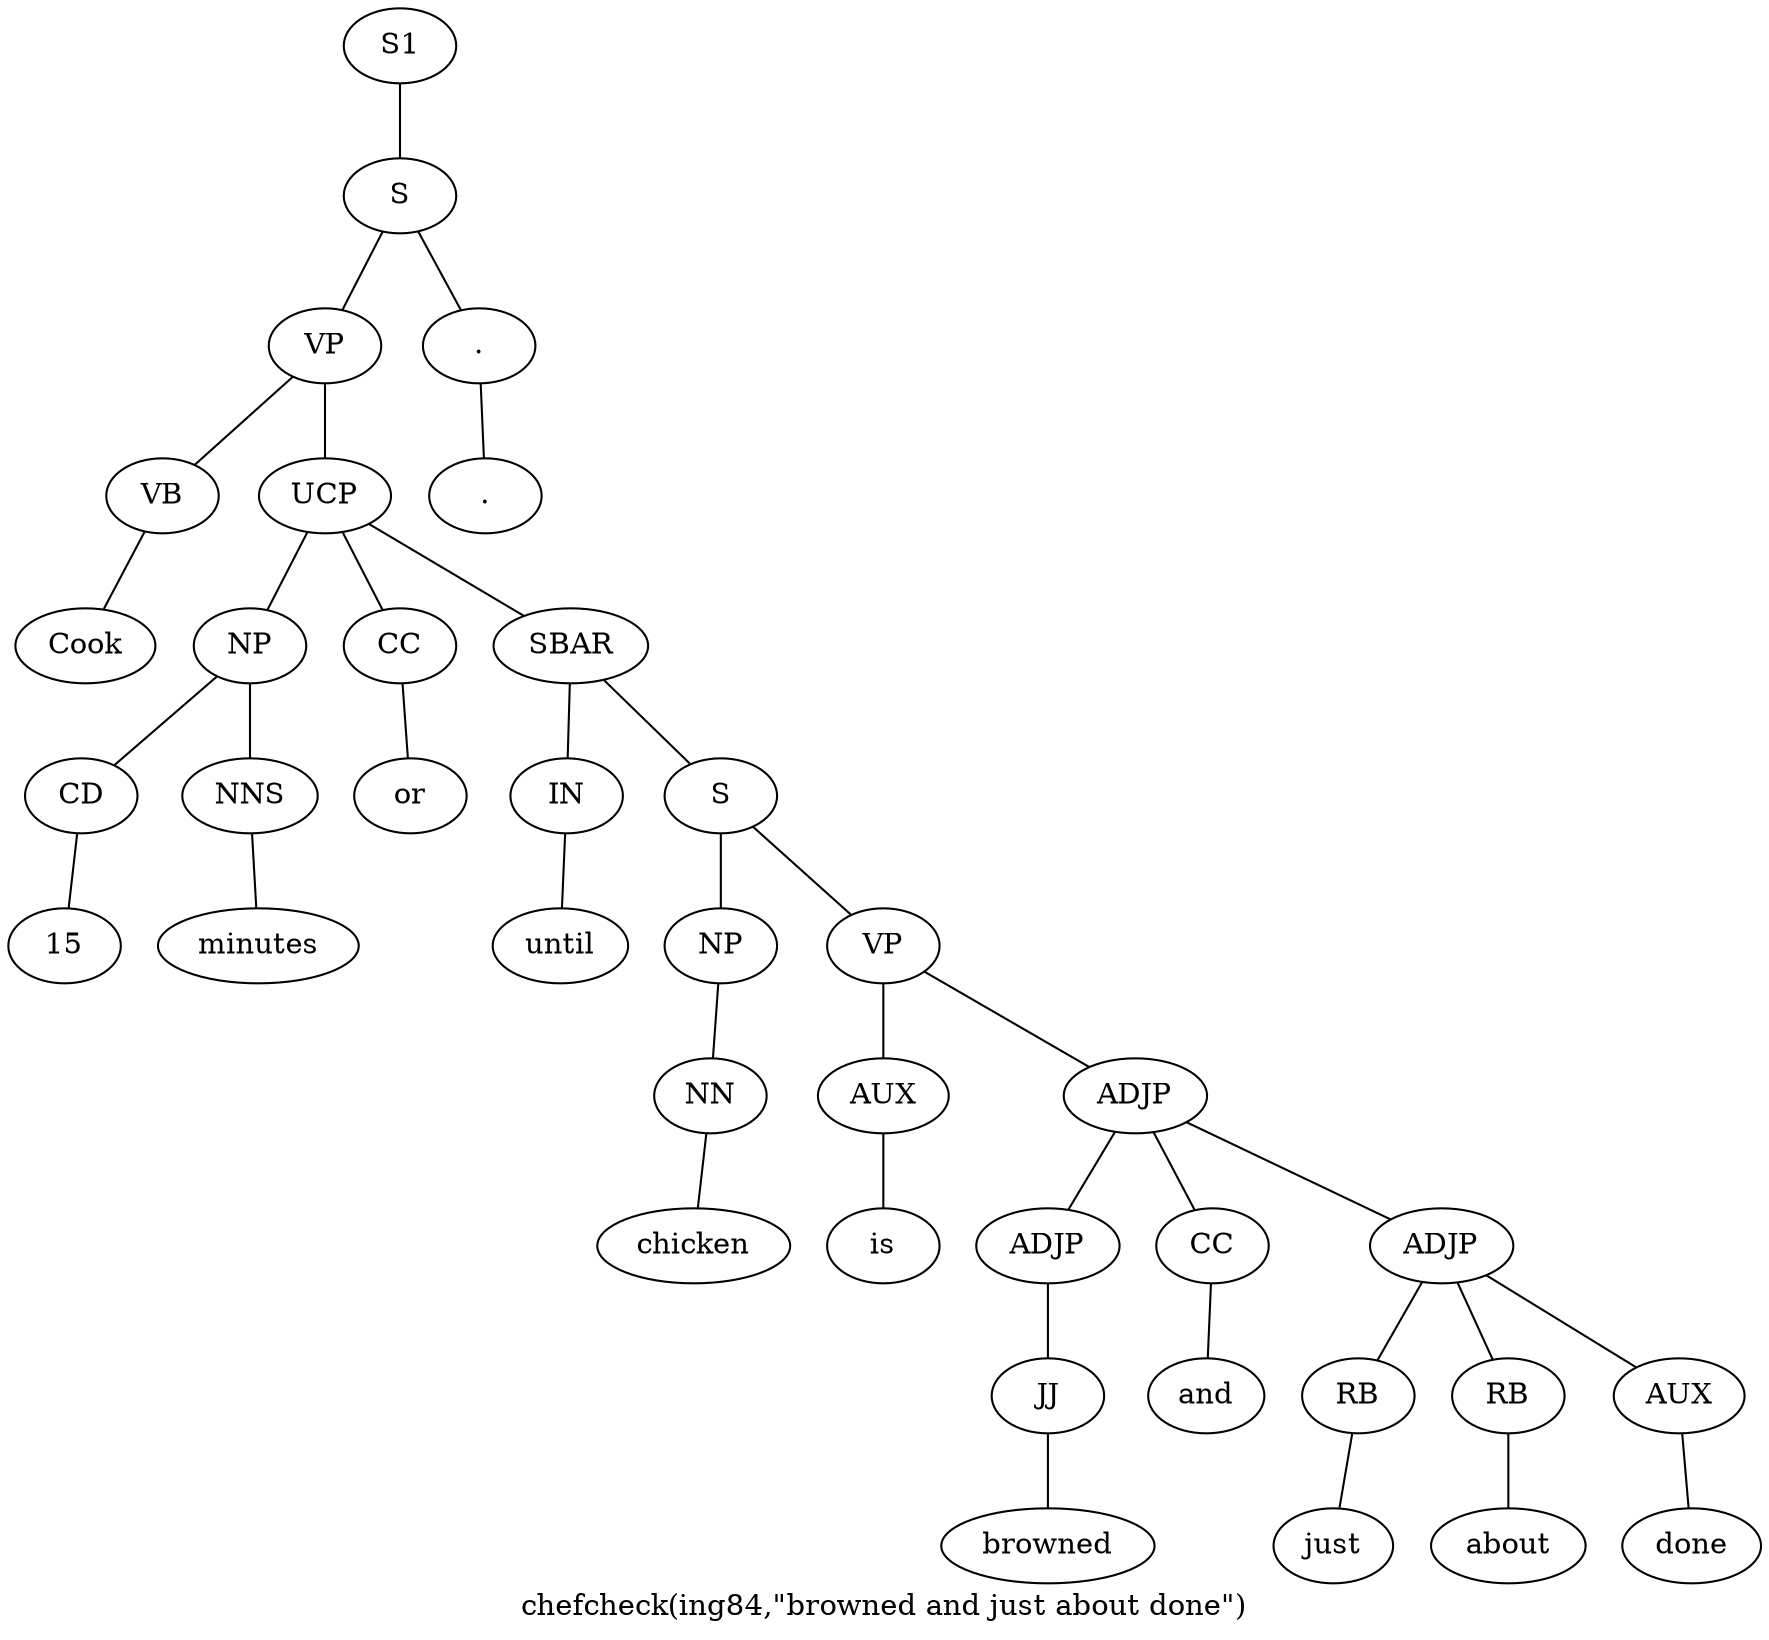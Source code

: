graph SyntaxGraph {
	label = "chefcheck(ing84,\"browned and just about done\")";
	Node0 [label="S1"];
	Node1 [label="S"];
	Node2 [label="VP"];
	Node3 [label="VB"];
	Node4 [label="Cook"];
	Node5 [label="UCP"];
	Node6 [label="NP"];
	Node7 [label="CD"];
	Node8 [label="15"];
	Node9 [label="NNS"];
	Node10 [label="minutes"];
	Node11 [label="CC"];
	Node12 [label="or"];
	Node13 [label="SBAR"];
	Node14 [label="IN"];
	Node15 [label="until"];
	Node16 [label="S"];
	Node17 [label="NP"];
	Node18 [label="NN"];
	Node19 [label="chicken"];
	Node20 [label="VP"];
	Node21 [label="AUX"];
	Node22 [label="is"];
	Node23 [label="ADJP"];
	Node24 [label="ADJP"];
	Node25 [label="JJ"];
	Node26 [label="browned"];
	Node27 [label="CC"];
	Node28 [label="and"];
	Node29 [label="ADJP"];
	Node30 [label="RB"];
	Node31 [label="just"];
	Node32 [label="RB"];
	Node33 [label="about"];
	Node34 [label="AUX"];
	Node35 [label="done"];
	Node36 [label="."];
	Node37 [label="."];

	Node0 -- Node1;
	Node1 -- Node2;
	Node1 -- Node36;
	Node2 -- Node3;
	Node2 -- Node5;
	Node3 -- Node4;
	Node5 -- Node6;
	Node5 -- Node11;
	Node5 -- Node13;
	Node6 -- Node7;
	Node6 -- Node9;
	Node7 -- Node8;
	Node9 -- Node10;
	Node11 -- Node12;
	Node13 -- Node14;
	Node13 -- Node16;
	Node14 -- Node15;
	Node16 -- Node17;
	Node16 -- Node20;
	Node17 -- Node18;
	Node18 -- Node19;
	Node20 -- Node21;
	Node20 -- Node23;
	Node21 -- Node22;
	Node23 -- Node24;
	Node23 -- Node27;
	Node23 -- Node29;
	Node24 -- Node25;
	Node25 -- Node26;
	Node27 -- Node28;
	Node29 -- Node30;
	Node29 -- Node32;
	Node29 -- Node34;
	Node30 -- Node31;
	Node32 -- Node33;
	Node34 -- Node35;
	Node36 -- Node37;
}